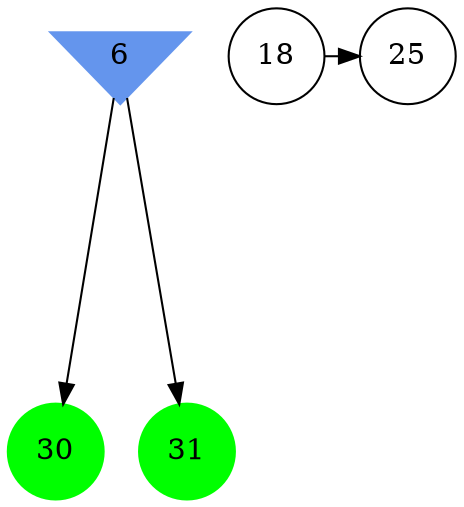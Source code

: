 digraph brain {
	ranksep=2.0;
	6 [shape=invtriangle,style=filled,color=cornflowerblue];
	18 [shape=circle,color=black];
	25 [shape=circle,color=black];
	30 [shape=circle,style=filled,color=green];
	31 [shape=circle,style=filled,color=green];
	18	->	25;
	6	->	31;
	6	->	30;
	{ rank=same; 6; }
	{ rank=same; 18; 25; }
	{ rank=same; 30; 31; }
}
